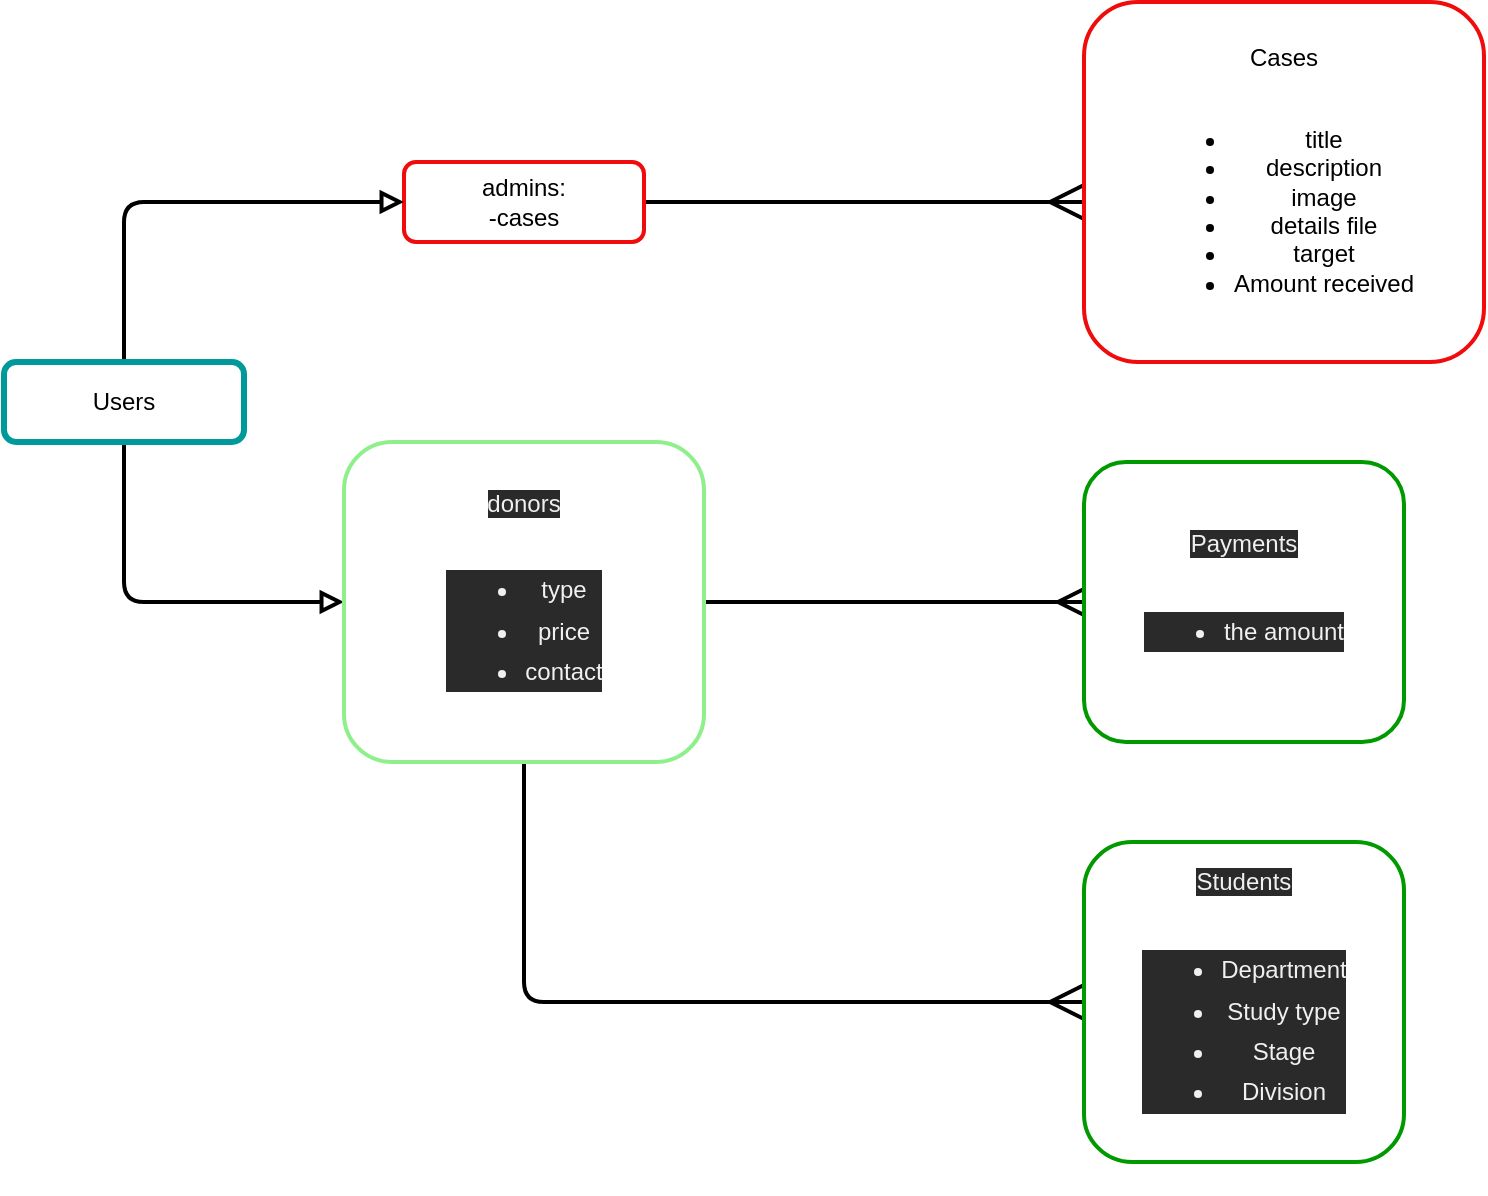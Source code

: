 <mxfile>
    <diagram id="6cggQjElA7jcxz0K3cPM" name="Page-1">
        <mxGraphModel dx="908" dy="652" grid="1" gridSize="10" guides="1" tooltips="1" connect="1" arrows="1" fold="1" page="1" pageScale="1" pageWidth="850" pageHeight="1100" math="0" shadow="0">
            <root>
                <mxCell id="0"/>
                <mxCell id="1" parent="0"/>
                <mxCell id="49" style="edgeStyle=none;html=1;exitX=1;exitY=0.5;exitDx=0;exitDy=0;strokeWidth=2;endArrow=ERmany;endFill=0;endSize=14;" edge="1" parent="1" source="44">
                    <mxGeometry relative="1" as="geometry">
                        <mxPoint x="600" y="160" as="targetPoint"/>
                    </mxGeometry>
                </mxCell>
                <mxCell id="44" value="&lt;span&gt;admins:&lt;br&gt;&lt;/span&gt;&lt;span&gt;-cases&lt;/span&gt;&lt;span&gt;&lt;br&gt;&lt;/span&gt;" style="rounded=1;whiteSpace=wrap;html=1;strokeColor=#F00C0C;strokeWidth=2;" vertex="1" parent="1">
                    <mxGeometry x="260" y="140" width="120" height="40" as="geometry"/>
                </mxCell>
                <mxCell id="46" style="edgeStyle=none;html=1;exitX=0.5;exitY=0;exitDx=0;exitDy=0;entryX=0;entryY=0.5;entryDx=0;entryDy=0;strokeWidth=2;endArrow=block;endFill=0;endSize=7;" edge="1" parent="1" source="45" target="44">
                    <mxGeometry relative="1" as="geometry">
                        <Array as="points">
                            <mxPoint x="120" y="160"/>
                        </Array>
                    </mxGeometry>
                </mxCell>
                <mxCell id="50" style="edgeStyle=none;html=1;exitX=0.5;exitY=1;exitDx=0;exitDy=0;entryX=0;entryY=0.5;entryDx=0;entryDy=0;strokeWidth=2;endArrow=block;endFill=0;endSize=7;" edge="1" parent="1" source="45" target="51">
                    <mxGeometry relative="1" as="geometry">
                        <mxPoint x="255.32" y="402.05" as="targetPoint"/>
                        <Array as="points">
                            <mxPoint x="120" y="360"/>
                        </Array>
                    </mxGeometry>
                </mxCell>
                <mxCell id="45" value="Users" style="rounded=1;whiteSpace=wrap;html=1;strokeWidth=3;strokeColor=#009999;" vertex="1" parent="1">
                    <mxGeometry x="60" y="240" width="120" height="40" as="geometry"/>
                </mxCell>
                <mxCell id="48" value="&lt;span&gt;Cases&lt;/span&gt;&lt;br&gt;&lt;br&gt;&lt;ul&gt;&lt;li&gt;title&lt;/li&gt;&lt;li&gt;description&lt;/li&gt;&lt;li&gt;image&lt;/li&gt;&lt;li&gt;details file&lt;/li&gt;&lt;li&gt;target&lt;/li&gt;&lt;li&gt;Amount received&lt;/li&gt;&lt;/ul&gt;" style="rounded=1;whiteSpace=wrap;html=1;strokeWidth=2;strokeColor=#F00C0C;" vertex="1" parent="1">
                    <mxGeometry x="600" y="60" width="200" height="180" as="geometry"/>
                </mxCell>
                <mxCell id="57" style="edgeStyle=none;html=1;exitX=0.5;exitY=1;exitDx=0;exitDy=0;entryX=0;entryY=0.5;entryDx=0;entryDy=0;strokeWidth=2;endArrow=ERmany;endFill=0;endSize=14;" edge="1" parent="1" source="51" target="55">
                    <mxGeometry relative="1" as="geometry">
                        <Array as="points">
                            <mxPoint x="320" y="560"/>
                        </Array>
                    </mxGeometry>
                </mxCell>
                <mxCell id="58" style="edgeStyle=none;html=1;exitX=1;exitY=0.5;exitDx=0;exitDy=0;entryX=0;entryY=0.5;entryDx=0;entryDy=0;strokeWidth=2;endArrow=ERmany;endFill=0;endSize=10;" edge="1" parent="1" source="51" target="53">
                    <mxGeometry relative="1" as="geometry"/>
                </mxCell>
                <mxCell id="51" value="&#10;&#10;&lt;span style=&quot;color: rgb(240, 240, 240); font-family: helvetica; font-size: 12px; font-style: normal; font-weight: 400; letter-spacing: normal; text-align: center; text-indent: 0px; text-transform: none; word-spacing: 0px; background-color: rgb(42, 42, 42); display: inline; float: none;&quot;&gt;donors&lt;/span&gt;&lt;br style=&quot;color: rgb(240, 240, 240); font-family: helvetica; font-size: 12px; font-style: normal; font-weight: 400; letter-spacing: normal; text-align: center; text-indent: 0px; text-transform: none; word-spacing: 0px; background-color: rgb(42, 42, 42);&quot;&gt;&lt;br style=&quot;color: rgb(240, 240, 240); font-family: helvetica; font-size: 12px; font-style: normal; font-weight: 400; letter-spacing: normal; text-align: center; text-indent: 0px; text-transform: none; word-spacing: 0px; background-color: rgb(42, 42, 42);&quot;&gt;&lt;ul style=&quot;color: rgb(240, 240, 240); font-family: helvetica; font-size: 12px; font-style: normal; font-weight: 400; letter-spacing: normal; text-align: center; text-indent: 0px; text-transform: none; word-spacing: 0px; background-color: rgb(42, 42, 42);&quot;&gt;&lt;li style=&quot;padding: 3px 0px&quot;&gt;type&lt;/li&gt;&lt;li style=&quot;padding: 3px 0px&quot;&gt;price&lt;/li&gt;&lt;li style=&quot;padding: 3px 0px&quot;&gt;contact&lt;/li&gt;&lt;/ul&gt;&#10;&#10;" style="rounded=1;whiteSpace=wrap;html=1;strokeWidth=2;strokeColor=#8FF08B;" vertex="1" parent="1">
                    <mxGeometry x="230" y="280" width="180" height="160" as="geometry"/>
                </mxCell>
                <mxCell id="53" value="&#10;&#10;&lt;span style=&quot;color: rgb(240, 240, 240); font-family: helvetica; font-size: 12px; font-style: normal; font-weight: 400; letter-spacing: normal; text-align: center; text-indent: 0px; text-transform: none; word-spacing: 0px; background-color: rgb(42, 42, 42); display: inline; float: none;&quot;&gt;Payments&lt;/span&gt;&lt;br style=&quot;color: rgb(240, 240, 240); font-family: helvetica; font-size: 12px; font-style: normal; font-weight: 400; letter-spacing: normal; text-align: center; text-indent: 0px; text-transform: none; word-spacing: 0px; background-color: rgb(42, 42, 42);&quot;&gt;&lt;br style=&quot;color: rgb(240, 240, 240); font-family: helvetica; font-size: 12px; font-style: normal; font-weight: 400; letter-spacing: normal; text-align: center; text-indent: 0px; text-transform: none; word-spacing: 0px; background-color: rgb(42, 42, 42);&quot;&gt;&lt;ul style=&quot;color: rgb(240, 240, 240); font-family: helvetica; font-size: 12px; font-style: normal; font-weight: 400; letter-spacing: normal; text-align: center; text-indent: 0px; text-transform: none; word-spacing: 0px; background-color: rgb(42, 42, 42);&quot;&gt;&lt;li style=&quot;padding: 3px 0px&quot;&gt;the amount&lt;/li&gt;&lt;/ul&gt;&#10;&#10;" style="rounded=1;whiteSpace=wrap;html=1;strokeWidth=2;strokeColor=#009900;" vertex="1" parent="1">
                    <mxGeometry x="600" y="290" width="160" height="140" as="geometry"/>
                </mxCell>
                <mxCell id="55" value="&#10;&#10;&lt;span style=&quot;color: rgb(240, 240, 240); font-family: helvetica; font-size: 12px; font-style: normal; font-weight: 400; letter-spacing: normal; text-align: center; text-indent: 0px; text-transform: none; word-spacing: 0px; background-color: rgb(42, 42, 42); display: inline; float: none;&quot;&gt;Students&lt;/span&gt;&lt;br style=&quot;color: rgb(240, 240, 240); font-family: helvetica; font-size: 12px; font-style: normal; font-weight: 400; letter-spacing: normal; text-align: center; text-indent: 0px; text-transform: none; word-spacing: 0px; background-color: rgb(42, 42, 42);&quot;&gt;&lt;br style=&quot;color: rgb(240, 240, 240); font-family: helvetica; font-size: 12px; font-style: normal; font-weight: 400; letter-spacing: normal; text-align: center; text-indent: 0px; text-transform: none; word-spacing: 0px; background-color: rgb(42, 42, 42);&quot;&gt;&lt;ul style=&quot;color: rgb(240, 240, 240); font-family: helvetica; font-size: 12px; font-style: normal; font-weight: 400; letter-spacing: normal; text-align: center; text-indent: 0px; text-transform: none; word-spacing: 0px; background-color: rgb(42, 42, 42);&quot;&gt;&lt;li style=&quot;padding: 3px 0px&quot;&gt;Department&lt;/li&gt;&lt;li style=&quot;padding: 3px 0px&quot;&gt;Study type&lt;br&gt;&lt;/li&gt;&lt;li style=&quot;padding: 3px 0px&quot;&gt;Stage&lt;/li&gt;&lt;li style=&quot;padding: 3px 0px&quot;&gt;Division&lt;/li&gt;&lt;/ul&gt;&#10;&#10;" style="rounded=1;whiteSpace=wrap;html=1;strokeWidth=2;strokeColor=#009900;fillColor=default;" vertex="1" parent="1">
                    <mxGeometry x="600" y="480" width="160" height="160" as="geometry"/>
                </mxCell>
            </root>
        </mxGraphModel>
    </diagram>
</mxfile>
